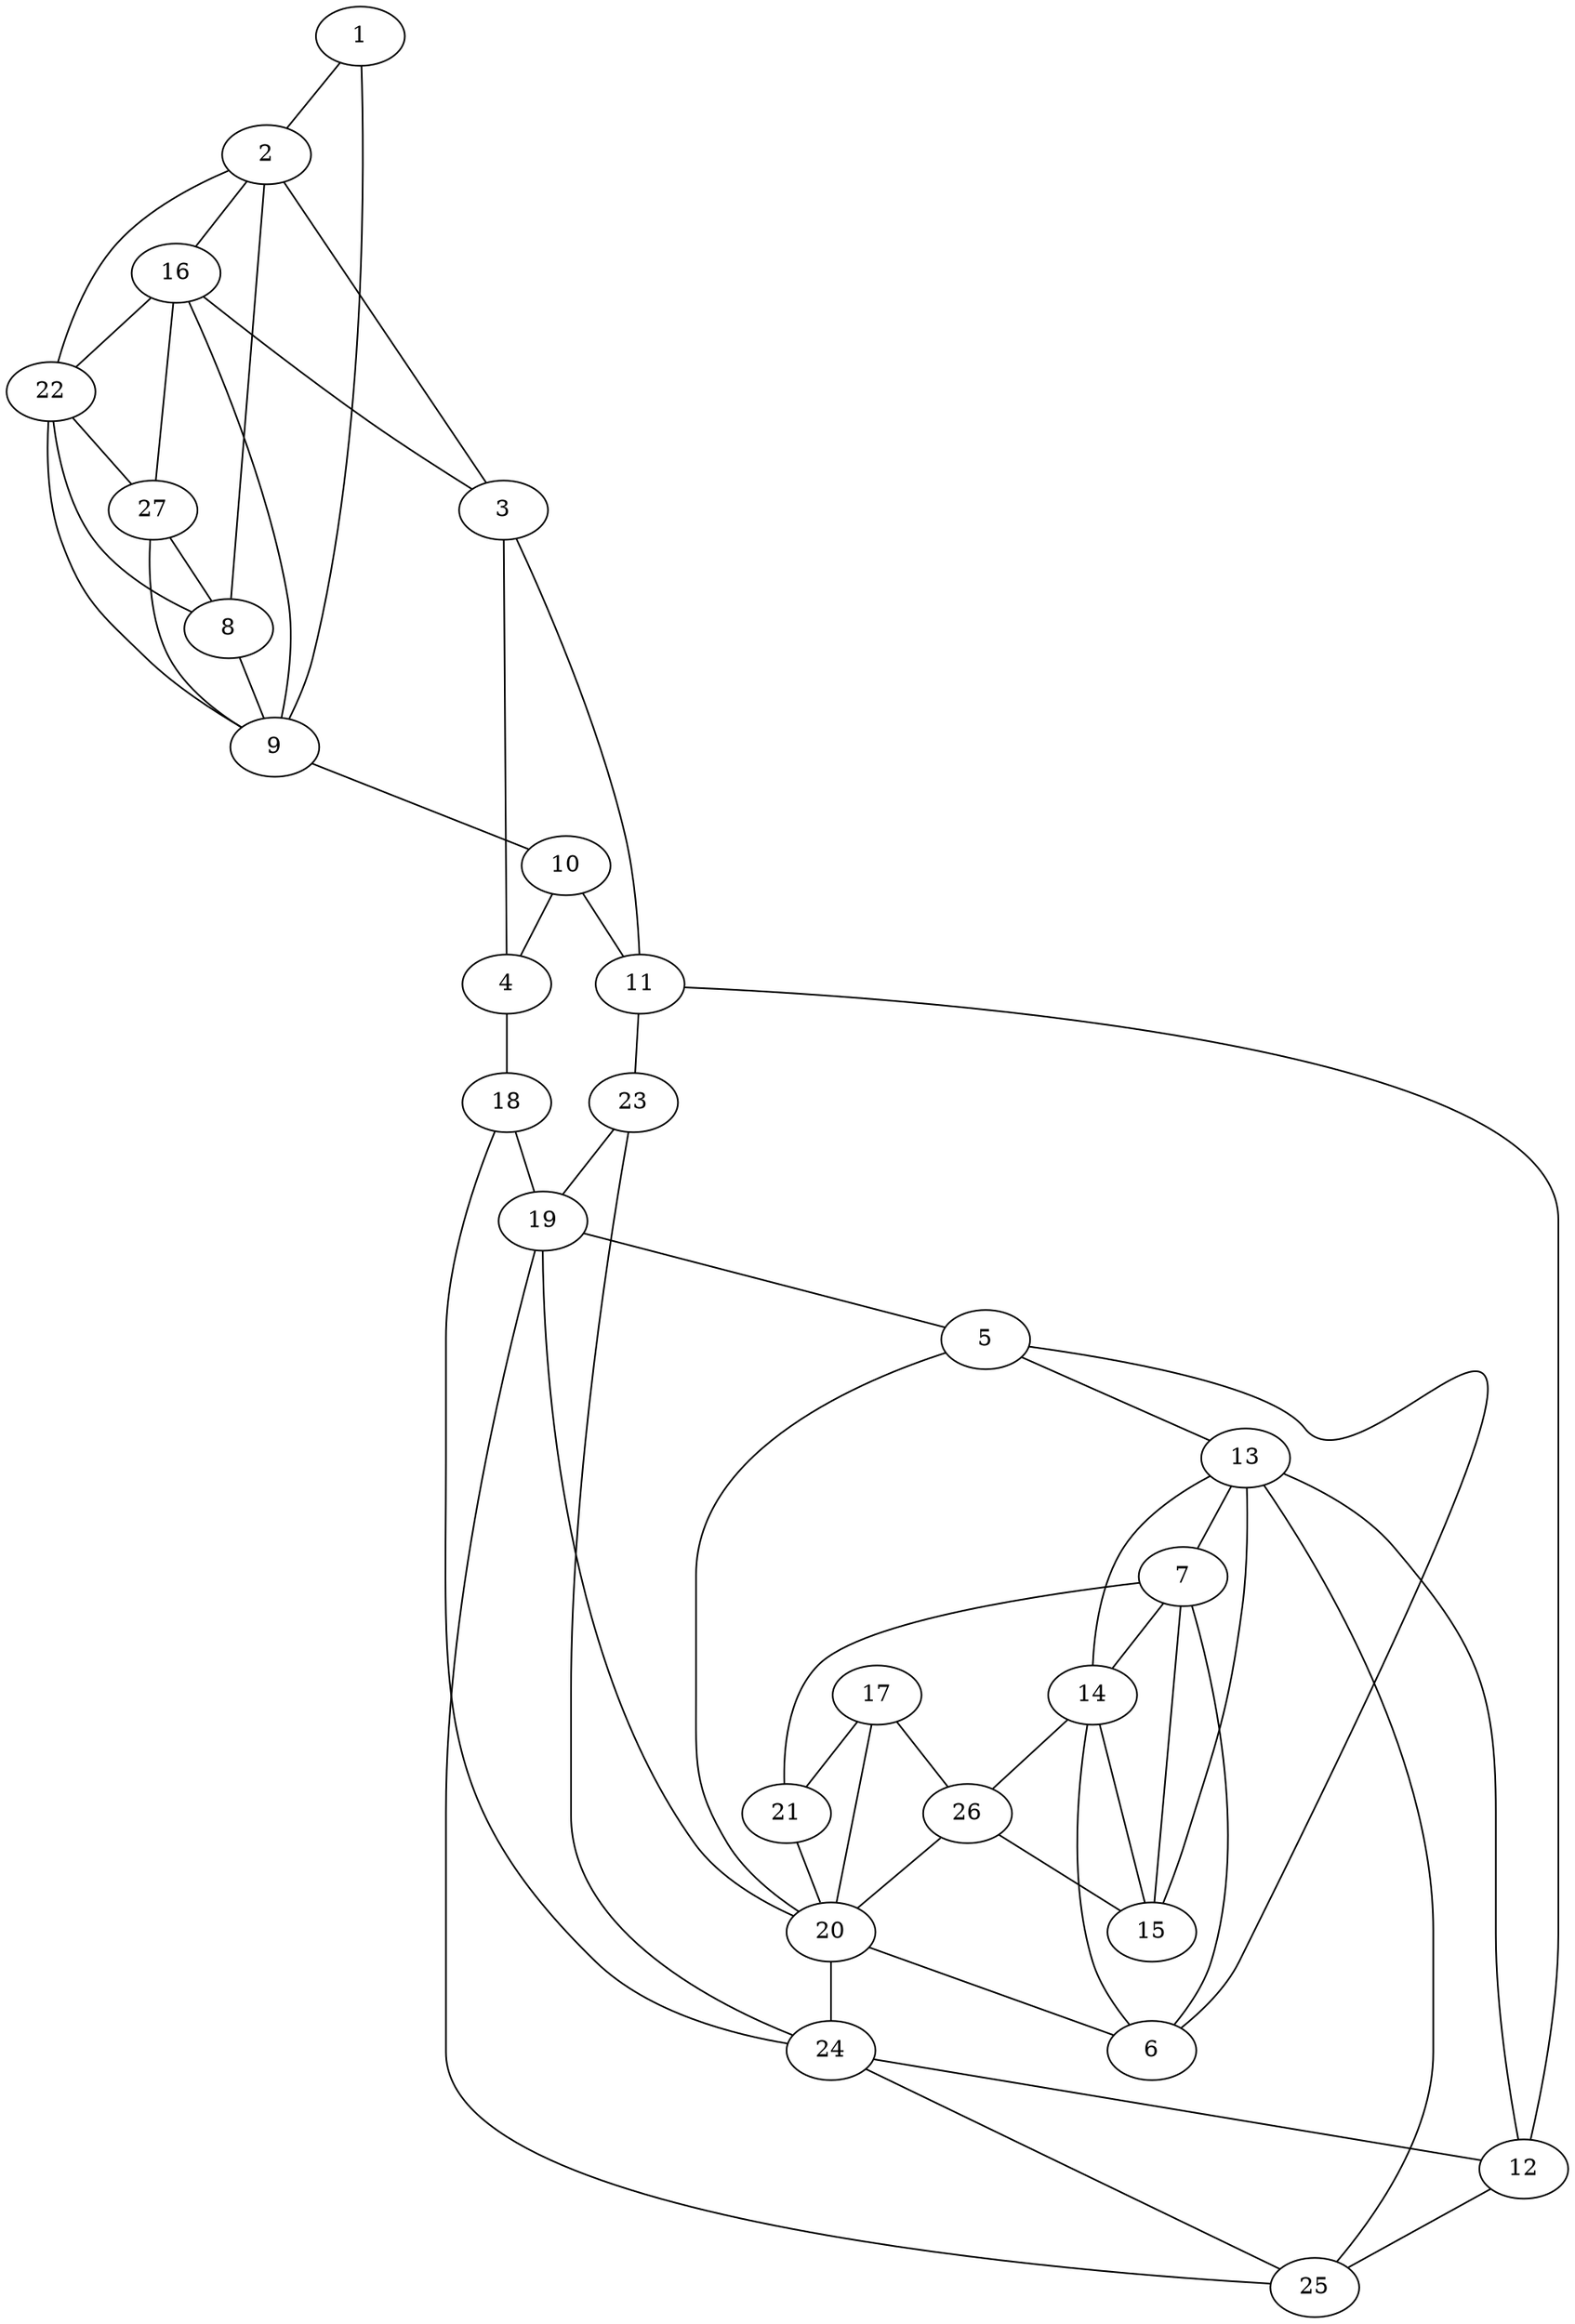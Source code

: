 graph pdb3bam {
	1	 [aaLength=9,
		sequence=DEAKELLSK,
		type=0];
	9	 [aaLength=16,
		sequence=KLIQQAYNEVKTSICS,
		type=0];
	1 -- 9	 [distance0="40.78323",
		frequency=1,
		type0=3];
	2	 [aaLength=16,
		sequence=KLIQQAYNEVKTSICS,
		type=0];
	1 -- 2	 [distance0="15.49577",
		frequency=1,
		type0=1];
	16	 [aaLength=3,
		sequence=TIN,
		type=1];
	2 -- 16	 [distance0="10.0",
		frequency=1,
		type0=4];
	3	 [aaLength=13,
		sequence=VPIKELCYTLLED,
		type=0];
	2 -- 3	 [distance0="38.12769",
		frequency=1,
		type0=2];
	8	 [aaLength=9,
		sequence=DEAKELLSK,
		type=0];
	2 -- 8	 [distance0="48.35837",
		frequency=1,
		type0=3];
	4	 [aaLength=4,
		sequence=DILK,
		type=0];
	3 -- 4	 [distance0="34.68103",
		distance1="10.0",
		frequency=2,
		type0=1,
		type1=4];
	11	 [aaLength=4,
		sequence=DILK,
		type=0];
	3 -- 11	 [distance0="41.43543",
		frequency=1,
		type0=3];
	18	 [aaLength=7,
		sequence=VYKEFIE,
		type=1];
	4 -- 18	 [distance0="10.0",
		frequency=1,
		type0=4];
	5	 [aaLength=16,
		sequence=ISSAHRSMNKLLLGLK,
		type=0];
	13	 [aaLength=6,
		sequence=KQLAYY,
		type=0];
	5 -- 13	 [distance0="34.75019",
		frequency=1,
		type0=3];
	6	 [aaLength=6,
		sequence=KQLAYY,
		type=0];
	5 -- 6	 [distance0="34.30411",
		frequency=1,
		type0=2];
	20	 [aaLength=7,
		sequence=LAIILMP,
		type=1];
	5 -- 20	 [distance0="5.0",
		frequency=1,
		type0=4];
	7	 [aaLength=11,
		sequence=FEELEPYFELT,
		type=0];
	6 -- 7	 [distance0="20.53473",
		distance1="7.0",
		frequency=2,
		type0=1,
		type1=4];
	14	 [aaLength=11,
		sequence=FEELEPYFELT,
		type=0];
	6 -- 14	 [distance0="34.47222",
		frequency=1,
		type0=3];
	7 -- 14	 [distance0="23.3949",
		frequency=1,
		type0=2];
	21	 [aaLength=7,
		sequence=FIFIGFN,
		type=1];
	7 -- 21	 [distance0="4.0",
		frequency=1,
		type0=4];
	8 -- 9	 [distance0="10.84126",
		distance1="1.0",
		frequency=2,
		type0=1,
		type1=4];
	10	 [aaLength=13,
		sequence=VPIKELCYTLLED,
		type=0];
	9 -- 10	 [distance0="38.76968",
		distance1="22.0",
		frequency=2,
		type0=2,
		type1=4];
	10 -- 4	 [distance0="35.29198",
		frequency=1,
		type0=2];
	10 -- 11	 [distance0="30.26165",
		distance1="10.0",
		frequency=2,
		type0=1,
		type1=4];
	12	 [aaLength=16,
		sequence=ISSAHRSMNKLLLGLK,
		type=0];
	11 -- 12	 [distance0="38.81487",
		frequency=1,
		type0=3];
	23	 [aaLength=7,
		sequence=VYKEFIE,
		type=1];
	11 -- 23	 [distance0="10.0",
		frequency=1,
		type0=4];
	12 -- 13	 [distance0="32.17007",
		frequency=1,
		type0=2];
	25	 [aaLength=7,
		sequence=LAIILMP,
		type=1];
	12 -- 25	 [distance0="5.0",
		frequency=1,
		type0=4];
	13 -- 7	 [distance0="29.74464",
		frequency=1,
		type0=2];
	13 -- 14	 [distance0="14.56315",
		distance1="7.0",
		frequency=2,
		type0=1,
		type1=4];
	26	 [aaLength=7,
		sequence=FIFIGFN,
		type=1];
	14 -- 26	 [distance0="4.0",
		frequency=1,
		type0=4];
	15	 [aaLength=4,
		sequence=GSDG,
		type=0];
	15 -- 13	 [distance0="51.44416",
		frequency=1,
		type0=3];
	15 -- 7	 [distance0="36.09422",
		frequency=1,
		type0=1];
	15 -- 14	 [distance0="38.63836",
		frequency=1,
		type0=2];
	16 -- 9	 [distance0="46.93948",
		frequency=1,
		type0=3];
	16 -- 3	 [distance0="9.0",
		frequency=1,
		type0=4];
	22	 [aaLength=7,
		sequence=EVEKEFI,
		type=1];
	16 -- 22	 [distance0="44.0",
		frequency=1,
		type0=1];
	27	 [aaLength=7,
		sequence=EVEKEFI,
		type=1];
	16 -- 27	 [distance0="44.0",
		frequency=1,
		type0=2];
	17	 [aaLength=3,
		sequence=AYN,
		type=1];
	17 -- 20	 [distance0="45.0",
		frequency=1,
		type0=3];
	17 -- 21	 [distance0="9.0",
		frequency=1,
		type0=1];
	17 -- 26	 [distance0="9.0",
		frequency=1,
		type0=2];
	19	 [aaLength=10,
		sequence=ELKRVGMEFE,
		type=1];
	18 -- 19	 [distance0="9.0",
		distance1="2.0",
		frequency=2,
		type0=2,
		type1=4];
	19 -- 5	 [distance0="3.0",
		frequency=1,
		type0=4];
	20 -- 6	 [distance0="1.0",
		frequency=1,
		type0=4];
	20 -- 19	 [distance0="34.0",
		frequency=1,
		type0=2];
	24	 [aaLength=10,
		sequence=ELKRVGMEFE,
		type=1];
	20 -- 24	 [distance0="34.0",
		frequency=1,
		type0=3];
	21 -- 20	 [distance0="36.0",
		frequency=1,
		type0=3];
	22 -- 9	 [distance0="43.02691",
		frequency=1,
		type0=3];
	22 -- 2	 [distance0="11.0",
		frequency=1,
		type0=4];
	22 -- 8	 [distance0="40.60378",
		frequency=1,
		type0=2];
	22 -- 27	 [distance0="0.0",
		frequency=1,
		type0=1];
	23 -- 19	 [distance0="9.0",
		frequency=1,
		type0=2];
	23 -- 24	 [distance0="9.0",
		distance1="2.0",
		frequency=2,
		type0=3,
		type1=4];
	24 -- 12	 [distance0="3.0",
		frequency=1,
		type0=4];
	24 -- 18	 [distance0="9.0",
		frequency=1,
		type0=2];
	25 -- 13	 [distance0="1.0",
		frequency=1,
		type0=4];
	25 -- 19	 [distance0="34.0",
		frequency=1,
		type0=2];
	25 -- 24	 [distance0="34.0",
		frequency=1,
		type0=3];
	26 -- 15	 [distance0="13.0",
		frequency=1,
		type0=4];
	26 -- 20	 [distance0="36.0",
		frequency=1,
		type0=3];
	27 -- 9	 [distance0="43.02691",
		frequency=1,
		type0=3];
	27 -- 8	 [distance0="40.60378",
		distance1="1.0",
		frequency=2,
		type0=2,
		type1=4];
}
